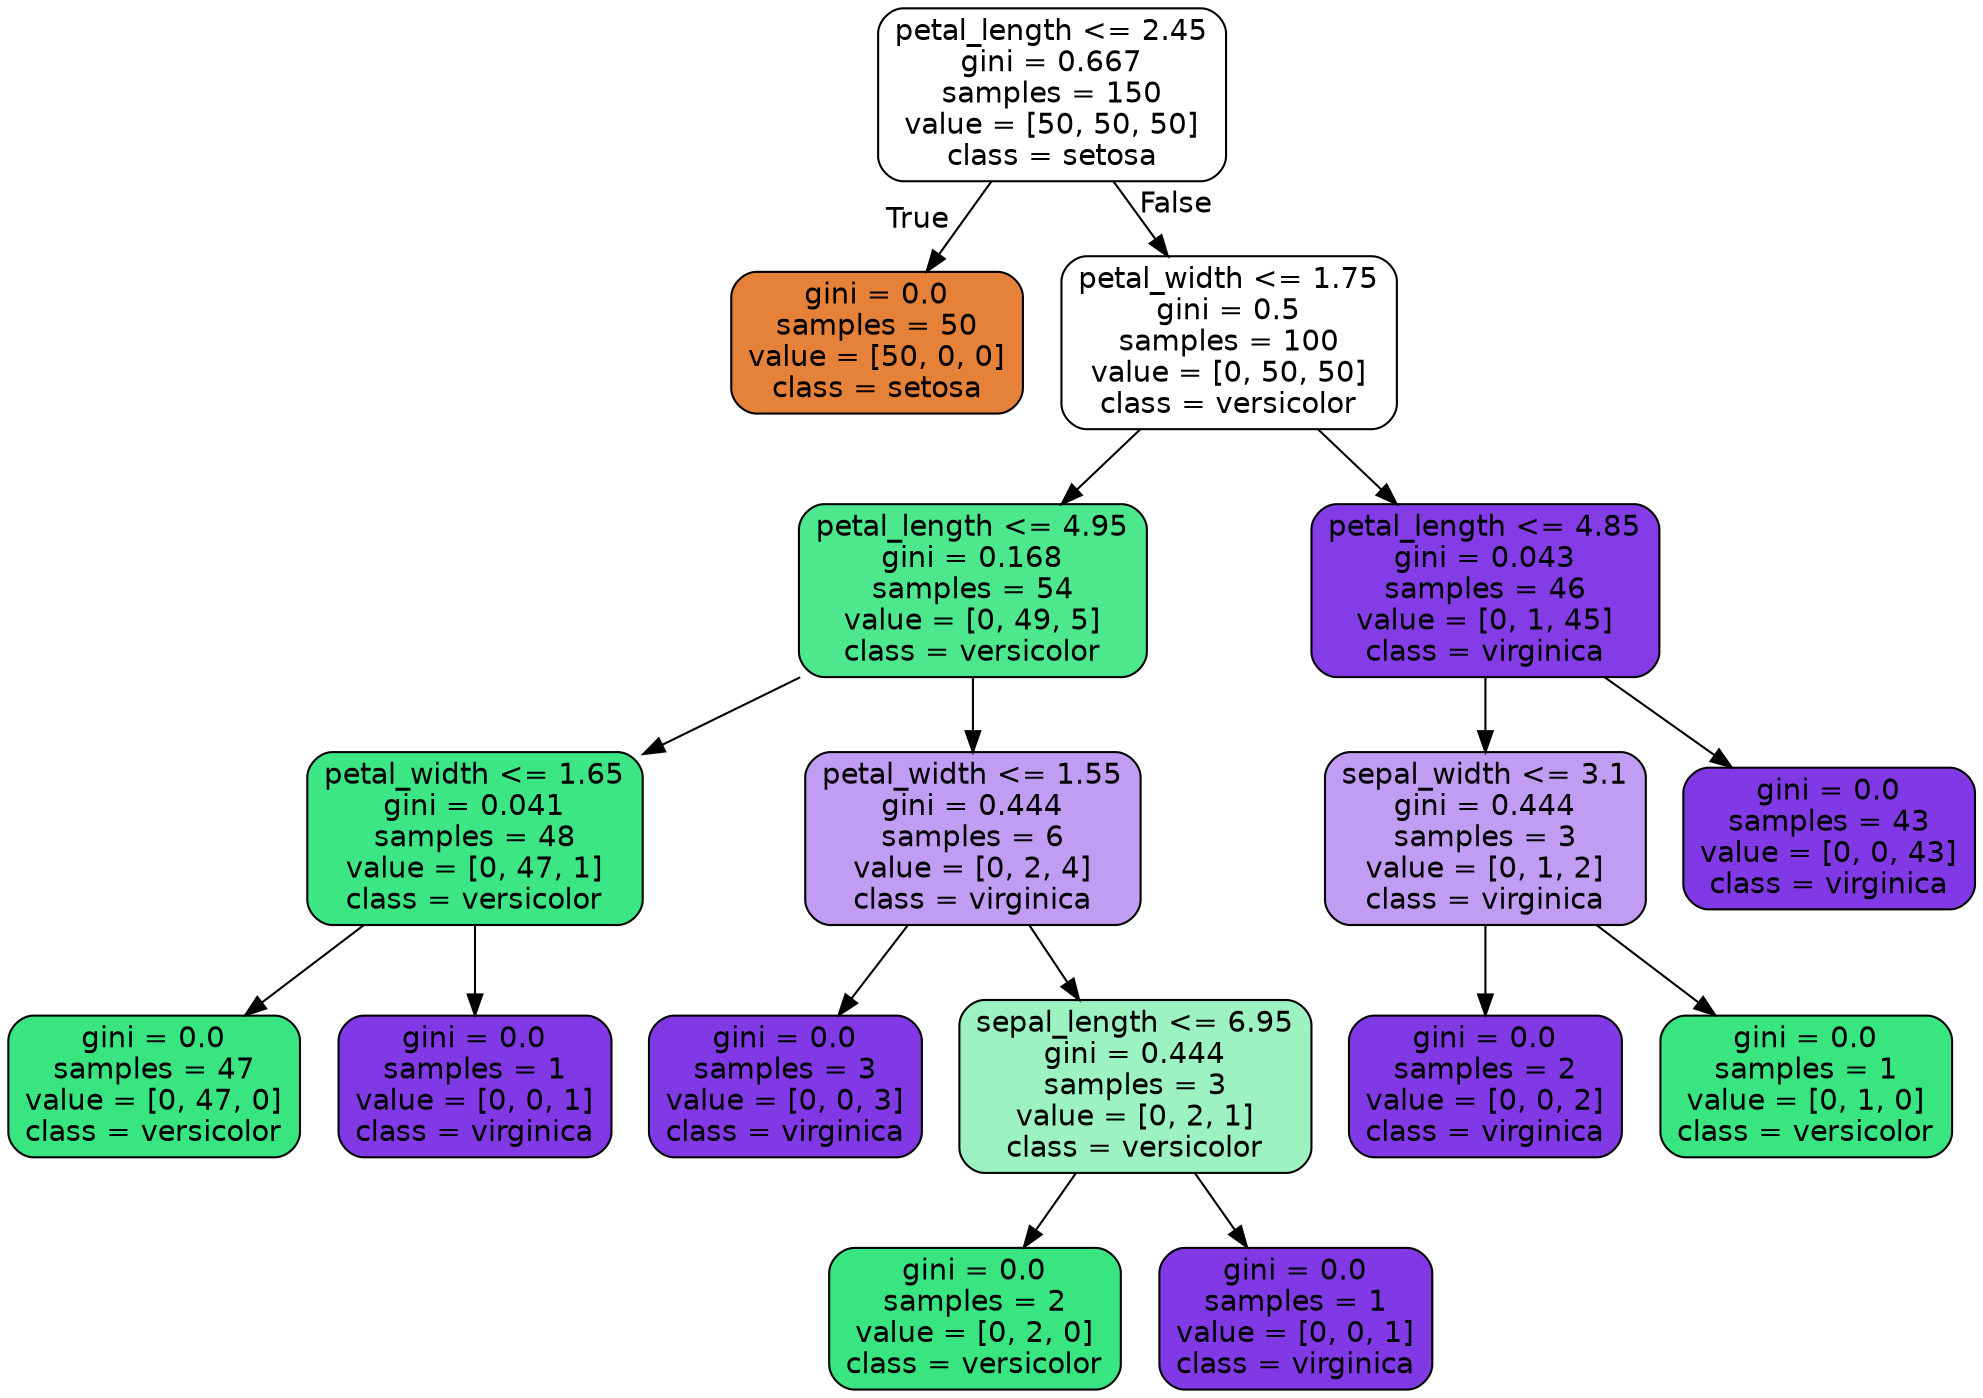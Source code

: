 digraph Tree {
node [shape=box, style="filled, rounded", color="black", fontname="helvetica"] ;
edge [fontname="helvetica"] ;
0 [label="petal_length <= 2.45\ngini = 0.667\nsamples = 150\nvalue = [50, 50, 50]\nclass = setosa", fillcolor="#ffffff"] ;
1 [label="gini = 0.0\nsamples = 50\nvalue = [50, 0, 0]\nclass = setosa", fillcolor="#e58139"] ;
0 -> 1 [labeldistance=2.5, labelangle=45, headlabel="True"] ;
2 [label="petal_width <= 1.75\ngini = 0.5\nsamples = 100\nvalue = [0, 50, 50]\nclass = versicolor", fillcolor="#ffffff"] ;
0 -> 2 [labeldistance=2.5, labelangle=-45, headlabel="False"] ;
3 [label="petal_length <= 4.95\ngini = 0.168\nsamples = 54\nvalue = [0, 49, 5]\nclass = versicolor", fillcolor="#4de88e"] ;
2 -> 3 ;
4 [label="petal_width <= 1.65\ngini = 0.041\nsamples = 48\nvalue = [0, 47, 1]\nclass = versicolor", fillcolor="#3de684"] ;
3 -> 4 ;
5 [label="gini = 0.0\nsamples = 47\nvalue = [0, 47, 0]\nclass = versicolor", fillcolor="#39e581"] ;
4 -> 5 ;
6 [label="gini = 0.0\nsamples = 1\nvalue = [0, 0, 1]\nclass = virginica", fillcolor="#8139e5"] ;
4 -> 6 ;
7 [label="petal_width <= 1.55\ngini = 0.444\nsamples = 6\nvalue = [0, 2, 4]\nclass = virginica", fillcolor="#c09cf2"] ;
3 -> 7 ;
8 [label="gini = 0.0\nsamples = 3\nvalue = [0, 0, 3]\nclass = virginica", fillcolor="#8139e5"] ;
7 -> 8 ;
9 [label="sepal_length <= 6.95\ngini = 0.444\nsamples = 3\nvalue = [0, 2, 1]\nclass = versicolor", fillcolor="#9cf2c0"] ;
7 -> 9 ;
10 [label="gini = 0.0\nsamples = 2\nvalue = [0, 2, 0]\nclass = versicolor", fillcolor="#39e581"] ;
9 -> 10 ;
11 [label="gini = 0.0\nsamples = 1\nvalue = [0, 0, 1]\nclass = virginica", fillcolor="#8139e5"] ;
9 -> 11 ;
12 [label="petal_length <= 4.85\ngini = 0.043\nsamples = 46\nvalue = [0, 1, 45]\nclass = virginica", fillcolor="#843de6"] ;
2 -> 12 ;
13 [label="sepal_width <= 3.1\ngini = 0.444\nsamples = 3\nvalue = [0, 1, 2]\nclass = virginica", fillcolor="#c09cf2"] ;
12 -> 13 ;
14 [label="gini = 0.0\nsamples = 2\nvalue = [0, 0, 2]\nclass = virginica", fillcolor="#8139e5"] ;
13 -> 14 ;
15 [label="gini = 0.0\nsamples = 1\nvalue = [0, 1, 0]\nclass = versicolor", fillcolor="#39e581"] ;
13 -> 15 ;
16 [label="gini = 0.0\nsamples = 43\nvalue = [0, 0, 43]\nclass = virginica", fillcolor="#8139e5"] ;
12 -> 16 ;
}